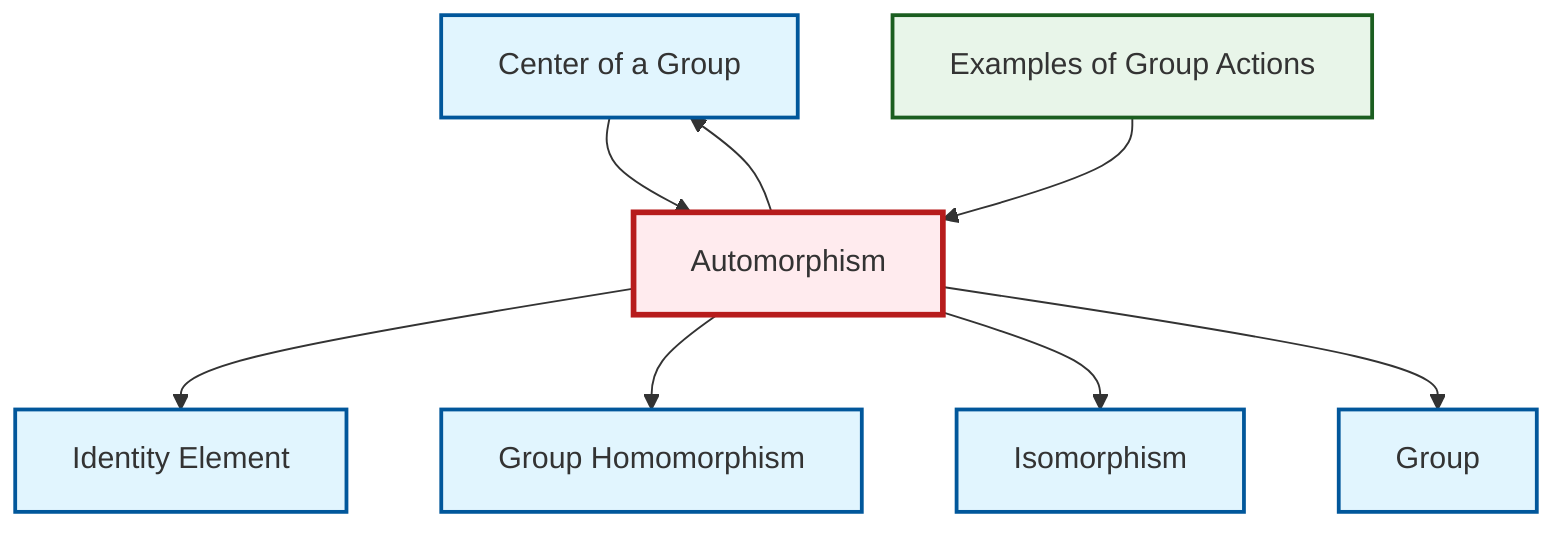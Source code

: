 graph TD
    classDef definition fill:#e1f5fe,stroke:#01579b,stroke-width:2px
    classDef theorem fill:#f3e5f5,stroke:#4a148c,stroke-width:2px
    classDef axiom fill:#fff3e0,stroke:#e65100,stroke-width:2px
    classDef example fill:#e8f5e9,stroke:#1b5e20,stroke-width:2px
    classDef current fill:#ffebee,stroke:#b71c1c,stroke-width:3px
    def-identity-element["Identity Element"]:::definition
    def-homomorphism["Group Homomorphism"]:::definition
    def-isomorphism["Isomorphism"]:::definition
    def-center-of-group["Center of a Group"]:::definition
    ex-group-action-examples["Examples of Group Actions"]:::example
    def-group["Group"]:::definition
    def-automorphism["Automorphism"]:::definition
    def-automorphism --> def-identity-element
    def-center-of-group --> def-automorphism
    ex-group-action-examples --> def-automorphism
    def-automorphism --> def-homomorphism
    def-automorphism --> def-isomorphism
    def-automorphism --> def-group
    def-automorphism --> def-center-of-group
    class def-automorphism current
